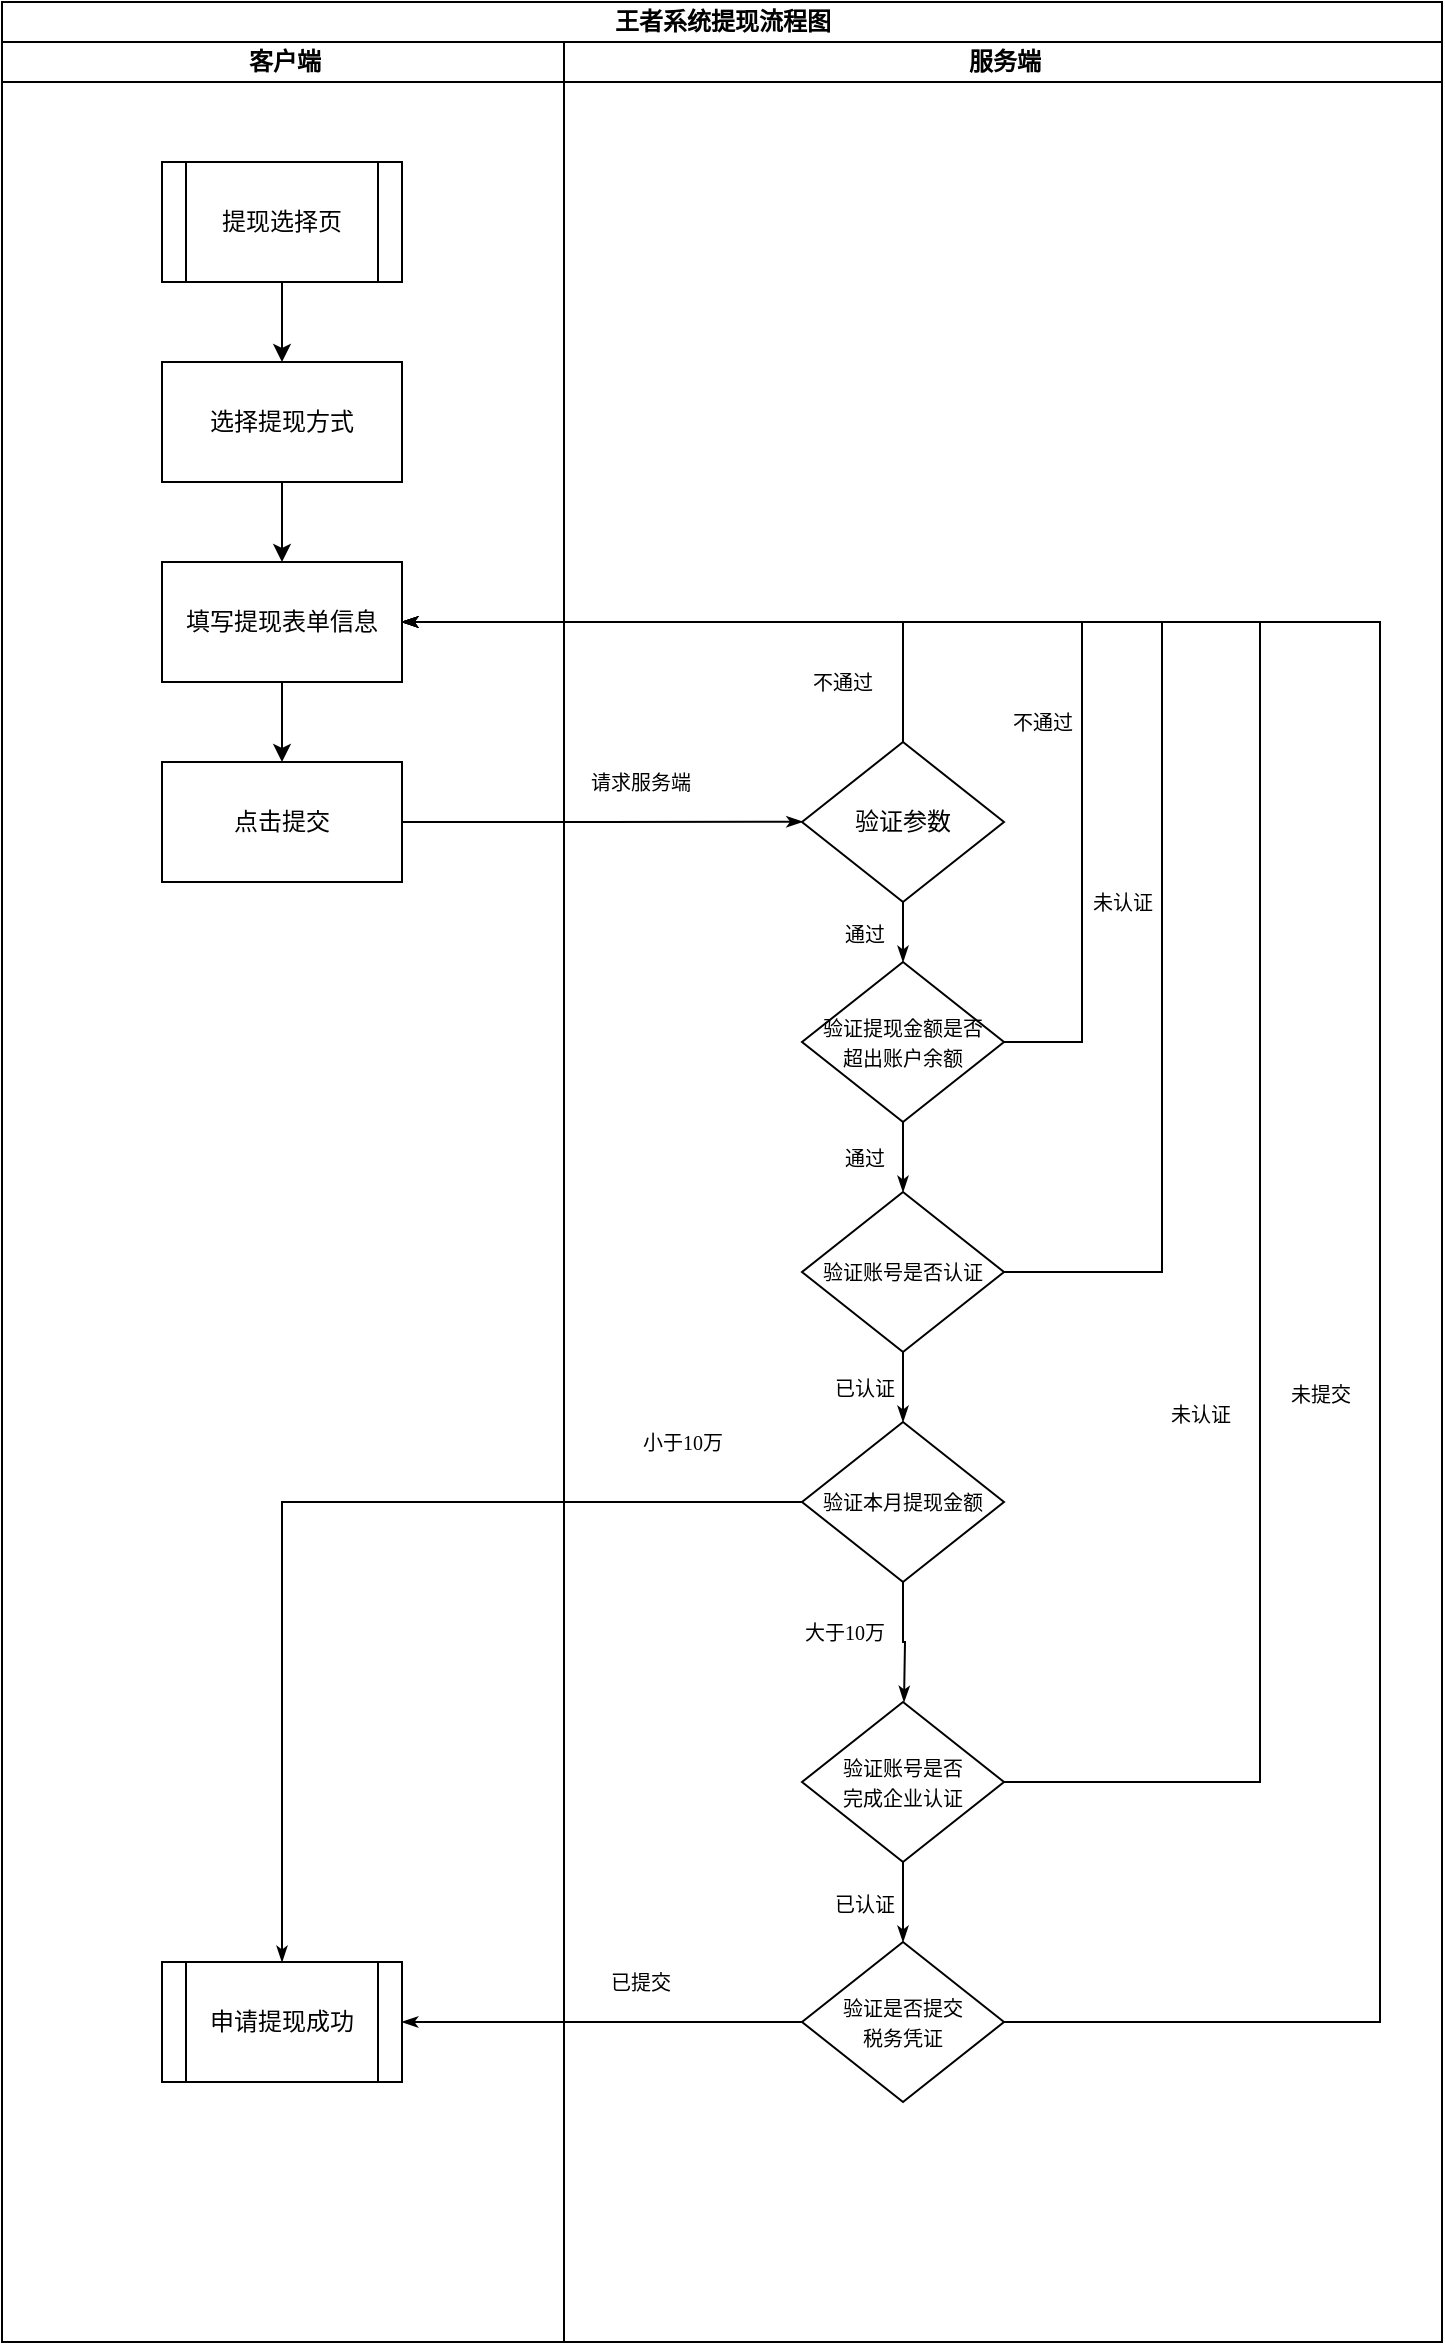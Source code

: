<mxfile version="12.1.7" type="device" pages="1"><diagram id="Ui-7A_2uu3r4fR__kRz9" name="第 1 页"><mxGraphModel dx="1250" dy="667" grid="1" gridSize="10" guides="1" tooltips="1" connect="1" arrows="1" fold="1" page="1" pageScale="1" pageWidth="827" pageHeight="583" math="0" shadow="0"><root><mxCell id="0"/><mxCell id="1" parent="0"/><mxCell id="hqmaZDZUiH-c-EtYllJ1-24" value="王者系统提现流程图" style="swimlane;html=1;childLayout=stackLayout;resizeParent=1;resizeParentMax=0;startSize=20;" parent="1" vertex="1"><mxGeometry x="60" y="80" width="720" height="1170" as="geometry"/></mxCell><mxCell id="hqmaZDZUiH-c-EtYllJ1-45" value="&lt;font style=&quot;font-size: 10px&quot;&gt;请求服务端&lt;/font&gt;" style="edgeStyle=orthogonalEdgeStyle;rounded=0;html=1;labelBackgroundColor=none;startArrow=none;startFill=0;startSize=5;endArrow=classicThin;endFill=1;endSize=5;jettySize=auto;orthogonalLoop=1;strokeColor=#000000;strokeWidth=1;fontFamily=Verdana;fontSize=8;fontColor=#000000;exitX=1;exitY=0.5;exitDx=0;exitDy=0;entryX=0;entryY=0.5;entryDx=0;entryDy=0;" parent="hqmaZDZUiH-c-EtYllJ1-24" source="cmIUMDRKjurEg_YI1i-C-8" edge="1"><mxGeometry x="0.197" y="20" relative="1" as="geometry"><mxPoint as="offset"/><mxPoint x="240" y="488.114" as="sourcePoint"/><mxPoint x="400.286" y="409.857" as="targetPoint"/></mxGeometry></mxCell><mxCell id="hqmaZDZUiH-c-EtYllJ1-25" value="客户端" style="swimlane;html=1;startSize=20;" parent="hqmaZDZUiH-c-EtYllJ1-24" vertex="1"><mxGeometry y="20" width="281" height="1150" as="geometry"/></mxCell><mxCell id="cmIUMDRKjurEg_YI1i-C-3" style="edgeStyle=orthogonalEdgeStyle;rounded=0;orthogonalLoop=1;jettySize=auto;html=1;entryX=0.5;entryY=0;entryDx=0;entryDy=0;" parent="hqmaZDZUiH-c-EtYllJ1-25" source="cmIUMDRKjurEg_YI1i-C-1" target="cmIUMDRKjurEg_YI1i-C-2" edge="1"><mxGeometry relative="1" as="geometry"/></mxCell><mxCell id="cmIUMDRKjurEg_YI1i-C-1" value="提现选择页" style="shape=process;whiteSpace=wrap;html=1;backgroundOutline=1;" parent="hqmaZDZUiH-c-EtYllJ1-25" vertex="1"><mxGeometry x="80" y="60" width="120" height="60" as="geometry"/></mxCell><mxCell id="cmIUMDRKjurEg_YI1i-C-5" style="edgeStyle=orthogonalEdgeStyle;rounded=0;orthogonalLoop=1;jettySize=auto;html=1;entryX=0.5;entryY=0;entryDx=0;entryDy=0;" parent="hqmaZDZUiH-c-EtYllJ1-25" source="cmIUMDRKjurEg_YI1i-C-2" target="cmIUMDRKjurEg_YI1i-C-4" edge="1"><mxGeometry relative="1" as="geometry"/></mxCell><mxCell id="cmIUMDRKjurEg_YI1i-C-2" value="选择提现方式" style="rounded=0;whiteSpace=wrap;html=1;" parent="hqmaZDZUiH-c-EtYllJ1-25" vertex="1"><mxGeometry x="80" y="160" width="120" height="60" as="geometry"/></mxCell><mxCell id="cmIUMDRKjurEg_YI1i-C-9" style="edgeStyle=orthogonalEdgeStyle;rounded=0;orthogonalLoop=1;jettySize=auto;html=1;entryX=0.5;entryY=0;entryDx=0;entryDy=0;" parent="hqmaZDZUiH-c-EtYllJ1-25" source="cmIUMDRKjurEg_YI1i-C-4" target="cmIUMDRKjurEg_YI1i-C-8" edge="1"><mxGeometry relative="1" as="geometry"/></mxCell><mxCell id="cmIUMDRKjurEg_YI1i-C-4" value="填写提现表单信息" style="rounded=0;whiteSpace=wrap;html=1;" parent="hqmaZDZUiH-c-EtYllJ1-25" vertex="1"><mxGeometry x="80" y="260" width="120" height="60" as="geometry"/></mxCell><mxCell id="cmIUMDRKjurEg_YI1i-C-8" value="点击提交" style="rounded=0;whiteSpace=wrap;html=1;" parent="hqmaZDZUiH-c-EtYllJ1-25" vertex="1"><mxGeometry x="80" y="360" width="120" height="60" as="geometry"/></mxCell><mxCell id="cmIUMDRKjurEg_YI1i-C-22" value="申请提现成功" style="shape=process;whiteSpace=wrap;html=1;backgroundOutline=1;" parent="hqmaZDZUiH-c-EtYllJ1-25" vertex="1"><mxGeometry x="80" y="960" width="120" height="60" as="geometry"/></mxCell><mxCell id="cmIUMDRKjurEg_YI1i-C-11" value="&lt;font style=&quot;font-size: 10px&quot;&gt;不通过&lt;/font&gt;" style="edgeStyle=orthogonalEdgeStyle;rounded=0;html=1;labelBackgroundColor=none;startArrow=none;startFill=0;startSize=5;endArrow=classicThin;endFill=1;endSize=5;jettySize=auto;orthogonalLoop=1;strokeColor=#000000;strokeWidth=1;fontFamily=Verdana;fontSize=8;fontColor=#000000;exitX=0.5;exitY=0;exitDx=0;exitDy=0;entryX=1;entryY=0.5;entryDx=0;entryDy=0;" parent="hqmaZDZUiH-c-EtYllJ1-24" source="cmIUMDRKjurEg_YI1i-C-10" target="cmIUMDRKjurEg_YI1i-C-4" edge="1"><mxGeometry x="-0.417" y="30" relative="1" as="geometry"><mxPoint as="offset"/><mxPoint x="289.786" y="319.857" as="sourcePoint"/><mxPoint x="489.786" y="319.857" as="targetPoint"/></mxGeometry></mxCell><mxCell id="cmIUMDRKjurEg_YI1i-C-17" value="&lt;font style=&quot;font-size: 10px&quot;&gt;未认证&lt;/font&gt;" style="edgeStyle=orthogonalEdgeStyle;rounded=0;html=1;labelBackgroundColor=none;startArrow=none;startFill=0;startSize=5;endArrow=classicThin;endFill=1;endSize=5;jettySize=auto;orthogonalLoop=1;strokeColor=#000000;strokeWidth=1;fontFamily=Verdana;fontSize=8;fontColor=#000000;exitX=1;exitY=0.5;exitDx=0;exitDy=0;entryX=1;entryY=0.5;entryDx=0;entryDy=0;" parent="hqmaZDZUiH-c-EtYllJ1-24" source="cmIUMDRKjurEg_YI1i-C-13" target="cmIUMDRKjurEg_YI1i-C-4" edge="1"><mxGeometry x="-0.325" y="20" relative="1" as="geometry"><mxPoint as="offset"/><mxPoint x="460.381" y="379.81" as="sourcePoint"/><mxPoint x="209.905" y="319.81" as="targetPoint"/><Array as="points"><mxPoint x="580" y="635"/><mxPoint x="580" y="310"/></Array></mxGeometry></mxCell><mxCell id="cmIUMDRKjurEg_YI1i-C-20" value="&lt;font style=&quot;font-size: 10px&quot;&gt;小于10万&lt;/font&gt;" style="edgeStyle=orthogonalEdgeStyle;rounded=0;html=1;labelBackgroundColor=none;startArrow=none;startFill=0;startSize=5;endArrow=classicThin;endFill=1;endSize=5;jettySize=auto;orthogonalLoop=1;strokeColor=#000000;strokeWidth=1;fontFamily=Verdana;fontSize=8;fontColor=#000000;entryX=0.5;entryY=0;entryDx=0;entryDy=0;exitX=0;exitY=0.5;exitDx=0;exitDy=0;" parent="hqmaZDZUiH-c-EtYllJ1-24" source="cmIUMDRKjurEg_YI1i-C-16" target="cmIUMDRKjurEg_YI1i-C-22" edge="1"><mxGeometry x="-0.754" y="-30" relative="1" as="geometry"><mxPoint as="offset"/><mxPoint x="460.571" y="595.286" as="sourcePoint"/><mxPoint x="200" y="660" as="targetPoint"/></mxGeometry></mxCell><mxCell id="hqmaZDZUiH-c-EtYllJ1-26" value="服务端" style="swimlane;html=1;startSize=20;" parent="hqmaZDZUiH-c-EtYllJ1-24" vertex="1"><mxGeometry x="281" y="20" width="439" height="1150" as="geometry"/></mxCell><mxCell id="cmIUMDRKjurEg_YI1i-C-10" value="验证参数" style="rhombus;whiteSpace=wrap;html=1;" parent="hqmaZDZUiH-c-EtYllJ1-26" vertex="1"><mxGeometry x="119" y="350" width="101" height="80" as="geometry"/></mxCell><mxCell id="cmIUMDRKjurEg_YI1i-C-13" value="&lt;font style=&quot;font-size: 10px&quot;&gt;验证账号是否认证&lt;/font&gt;" style="rhombus;whiteSpace=wrap;html=1;" parent="hqmaZDZUiH-c-EtYllJ1-26" vertex="1"><mxGeometry x="119" y="575" width="101" height="80" as="geometry"/></mxCell><mxCell id="cmIUMDRKjurEg_YI1i-C-12" value="&lt;font style=&quot;font-size: 10px&quot;&gt;通过&lt;/font&gt;" style="edgeStyle=orthogonalEdgeStyle;rounded=0;html=1;labelBackgroundColor=none;startArrow=none;startFill=0;startSize=5;endArrow=classicThin;endFill=1;endSize=5;jettySize=auto;orthogonalLoop=1;strokeColor=#000000;strokeWidth=1;fontFamily=Verdana;fontSize=8;fontColor=#000000;exitX=0.5;exitY=1;exitDx=0;exitDy=0;entryX=0.5;entryY=0;entryDx=0;entryDy=0;" parent="hqmaZDZUiH-c-EtYllJ1-26" source="cmIUMDRKjurEg_YI1i-C-33" target="cmIUMDRKjurEg_YI1i-C-13" edge="1"><mxGeometry x="0.035" y="-20" relative="1" as="geometry"><mxPoint as="offset"/><mxPoint x="179.571" y="359.857" as="sourcePoint"/><mxPoint x="170" y="480" as="targetPoint"/></mxGeometry></mxCell><mxCell id="cmIUMDRKjurEg_YI1i-C-16" value="&lt;span style=&quot;font-size: 10px&quot;&gt;验证本月提现金额&lt;/span&gt;" style="rhombus;whiteSpace=wrap;html=1;" parent="hqmaZDZUiH-c-EtYllJ1-26" vertex="1"><mxGeometry x="119" y="690" width="101" height="80" as="geometry"/></mxCell><mxCell id="cmIUMDRKjurEg_YI1i-C-15" value="&lt;font style=&quot;font-size: 10px&quot;&gt;已认证&lt;/font&gt;" style="edgeStyle=orthogonalEdgeStyle;rounded=0;html=1;labelBackgroundColor=none;startArrow=none;startFill=0;startSize=5;endArrow=classicThin;endFill=1;endSize=5;jettySize=auto;orthogonalLoop=1;strokeColor=#000000;strokeWidth=1;fontFamily=Verdana;fontSize=8;fontColor=#000000;entryX=0.5;entryY=0;entryDx=0;entryDy=0;exitX=0.5;exitY=1;exitDx=0;exitDy=0;" parent="hqmaZDZUiH-c-EtYllJ1-26" source="cmIUMDRKjurEg_YI1i-C-13" target="cmIUMDRKjurEg_YI1i-C-16" edge="1"><mxGeometry x="0.035" y="-20" relative="1" as="geometry"><mxPoint as="offset"/><mxPoint x="170" y="660" as="sourcePoint"/><mxPoint x="179.759" y="585.172" as="targetPoint"/></mxGeometry></mxCell><mxCell id="cmIUMDRKjurEg_YI1i-C-24" value="&lt;font style=&quot;font-size: 10px&quot;&gt;验证账号是否&lt;br&gt;完成企业认证&lt;/font&gt;" style="rhombus;whiteSpace=wrap;html=1;" parent="hqmaZDZUiH-c-EtYllJ1-26" vertex="1"><mxGeometry x="119" y="830" width="101" height="80" as="geometry"/></mxCell><mxCell id="cmIUMDRKjurEg_YI1i-C-27" value="&lt;font style=&quot;font-size: 10px&quot;&gt;验证是否提交&lt;br&gt;税务凭证&lt;br&gt;&lt;/font&gt;" style="rhombus;whiteSpace=wrap;html=1;" parent="hqmaZDZUiH-c-EtYllJ1-26" vertex="1"><mxGeometry x="119" y="950" width="101" height="80" as="geometry"/></mxCell><mxCell id="cmIUMDRKjurEg_YI1i-C-26" value="&lt;font style=&quot;font-size: 10px&quot;&gt;已认证&lt;/font&gt;" style="edgeStyle=orthogonalEdgeStyle;rounded=0;html=1;labelBackgroundColor=none;startArrow=none;startFill=0;startSize=5;endArrow=classicThin;endFill=1;endSize=5;jettySize=auto;orthogonalLoop=1;strokeColor=#000000;strokeWidth=1;fontFamily=Verdana;fontSize=8;fontColor=#000000;entryX=0.5;entryY=0;entryDx=0;entryDy=0;exitX=0.5;exitY=1;exitDx=0;exitDy=0;" parent="hqmaZDZUiH-c-EtYllJ1-26" source="cmIUMDRKjurEg_YI1i-C-24" target="cmIUMDRKjurEg_YI1i-C-27" edge="1"><mxGeometry x="0.035" y="-20" relative="1" as="geometry"><mxPoint as="offset"/><mxPoint x="170" y="910" as="sourcePoint"/><mxPoint x="180" y="700" as="targetPoint"/></mxGeometry></mxCell><mxCell id="cmIUMDRKjurEg_YI1i-C-33" value="&lt;font style=&quot;font-size: 10px&quot;&gt;验证提现金额是否&lt;br&gt;超出账户余额&lt;/font&gt;" style="rhombus;whiteSpace=wrap;html=1;" parent="hqmaZDZUiH-c-EtYllJ1-26" vertex="1"><mxGeometry x="119" y="460" width="101" height="80" as="geometry"/></mxCell><mxCell id="cmIUMDRKjurEg_YI1i-C-34" value="&lt;font style=&quot;font-size: 10px&quot;&gt;通过&lt;/font&gt;" style="edgeStyle=orthogonalEdgeStyle;rounded=0;html=1;labelBackgroundColor=none;startArrow=none;startFill=0;startSize=5;endArrow=classicThin;endFill=1;endSize=5;jettySize=auto;orthogonalLoop=1;strokeColor=#000000;strokeWidth=1;fontFamily=Verdana;fontSize=8;fontColor=#000000;exitX=0.5;exitY=1;exitDx=0;exitDy=0;entryX=0.5;entryY=0;entryDx=0;entryDy=0;" parent="hqmaZDZUiH-c-EtYllJ1-26" source="cmIUMDRKjurEg_YI1i-C-10" target="cmIUMDRKjurEg_YI1i-C-33" edge="1"><mxGeometry x="0.035" y="-20" relative="1" as="geometry"><mxPoint as="offset"/><mxPoint x="511" y="530" as="sourcePoint"/><mxPoint x="511" y="675" as="targetPoint"/></mxGeometry></mxCell><mxCell id="cmIUMDRKjurEg_YI1i-C-25" value="&lt;font style=&quot;font-size: 10px&quot;&gt;未认证&lt;/font&gt;" style="edgeStyle=orthogonalEdgeStyle;rounded=0;html=1;labelBackgroundColor=none;startArrow=none;startFill=0;startSize=5;endArrow=classicThin;endFill=1;endSize=5;jettySize=auto;orthogonalLoop=1;strokeColor=#000000;strokeWidth=1;fontFamily=Verdana;fontSize=8;fontColor=#000000;exitX=1;exitY=0.5;exitDx=0;exitDy=0;entryX=1;entryY=0.5;entryDx=0;entryDy=0;" parent="hqmaZDZUiH-c-EtYllJ1-24" source="cmIUMDRKjurEg_YI1i-C-24" target="cmIUMDRKjurEg_YI1i-C-4" edge="1"><mxGeometry x="-0.451" y="30" relative="1" as="geometry"><mxPoint as="offset"/><mxPoint x="510.857" y="555.286" as="sourcePoint"/><mxPoint x="210.286" y="319.857" as="targetPoint"/><Array as="points"><mxPoint x="629" y="890"/><mxPoint x="629" y="310"/></Array></mxGeometry></mxCell><mxCell id="cmIUMDRKjurEg_YI1i-C-29" value="&lt;font style=&quot;font-size: 10px&quot;&gt;已提交&lt;/font&gt;" style="edgeStyle=orthogonalEdgeStyle;rounded=0;html=1;labelBackgroundColor=none;startArrow=none;startFill=0;startSize=5;endArrow=classicThin;endFill=1;endSize=5;jettySize=auto;orthogonalLoop=1;strokeColor=#000000;strokeWidth=1;fontFamily=Verdana;fontSize=8;fontColor=#000000;entryX=1;entryY=0.5;entryDx=0;entryDy=0;exitX=0;exitY=0.5;exitDx=0;exitDy=0;" parent="hqmaZDZUiH-c-EtYllJ1-24" source="cmIUMDRKjurEg_YI1i-C-27" target="cmIUMDRKjurEg_YI1i-C-22" edge="1"><mxGeometry x="-0.184" y="-20" relative="1" as="geometry"><mxPoint as="offset"/><mxPoint x="460.759" y="850.345" as="sourcePoint"/><mxPoint x="460.759" y="890.345" as="targetPoint"/></mxGeometry></mxCell><mxCell id="cmIUMDRKjurEg_YI1i-C-30" value="&lt;font style=&quot;font-size: 10px&quot;&gt;未提交&lt;/font&gt;" style="edgeStyle=orthogonalEdgeStyle;rounded=0;html=1;labelBackgroundColor=none;startArrow=none;startFill=0;startSize=5;endArrow=classicThin;endFill=1;endSize=5;jettySize=auto;orthogonalLoop=1;strokeColor=#000000;strokeWidth=1;fontFamily=Verdana;fontSize=8;fontColor=#000000;exitX=1;exitY=0.5;exitDx=0;exitDy=0;entryX=1;entryY=0.5;entryDx=0;entryDy=0;" parent="hqmaZDZUiH-c-EtYllJ1-24" source="cmIUMDRKjurEg_YI1i-C-27" target="cmIUMDRKjurEg_YI1i-C-4" edge="1"><mxGeometry x="-0.27" y="30" relative="1" as="geometry"><mxPoint as="offset"/><mxPoint x="511.103" y="810.345" as="sourcePoint"/><mxPoint x="209.724" y="320" as="targetPoint"/><Array as="points"><mxPoint x="689" y="1010"/><mxPoint x="689" y="310"/></Array></mxGeometry></mxCell><mxCell id="cmIUMDRKjurEg_YI1i-C-35" value="&lt;font style=&quot;font-size: 10px&quot;&gt;不通过&lt;/font&gt;" style="edgeStyle=orthogonalEdgeStyle;rounded=0;html=1;labelBackgroundColor=none;startArrow=none;startFill=0;startSize=5;endArrow=classicThin;endFill=1;endSize=5;jettySize=auto;orthogonalLoop=1;strokeColor=#000000;strokeWidth=1;fontFamily=Verdana;fontSize=8;fontColor=#000000;exitX=1;exitY=0.5;exitDx=0;exitDy=0;entryX=1;entryY=0.5;entryDx=0;entryDy=0;" parent="hqmaZDZUiH-c-EtYllJ1-24" source="cmIUMDRKjurEg_YI1i-C-33" target="cmIUMDRKjurEg_YI1i-C-4" edge="1"><mxGeometry x="-0.325" y="20" relative="1" as="geometry"><mxPoint as="offset"/><mxPoint x="511.167" y="645.333" as="sourcePoint"/><mxPoint x="210.333" y="320.333" as="targetPoint"/><Array as="points"><mxPoint x="540" y="520"/><mxPoint x="540" y="310"/></Array></mxGeometry></mxCell><mxCell id="cmIUMDRKjurEg_YI1i-C-23" value="&lt;font style=&quot;font-size: 10px&quot;&gt;大于10万&lt;/font&gt;" style="edgeStyle=orthogonalEdgeStyle;rounded=0;html=1;labelBackgroundColor=none;startArrow=none;startFill=0;startSize=5;endArrow=classicThin;endFill=1;endSize=5;jettySize=auto;orthogonalLoop=1;strokeColor=#000000;strokeWidth=1;fontFamily=Verdana;fontSize=8;fontColor=#000000;exitX=0.5;exitY=1;exitDx=0;exitDy=0;" parent="1" source="cmIUMDRKjurEg_YI1i-C-16" edge="1"><mxGeometry x="-0.2" y="-30" relative="1" as="geometry"><mxPoint as="offset"/><mxPoint x="470.059" y="840.176" as="sourcePoint"/><mxPoint x="511" y="930" as="targetPoint"/></mxGeometry></mxCell></root></mxGraphModel></diagram></mxfile>